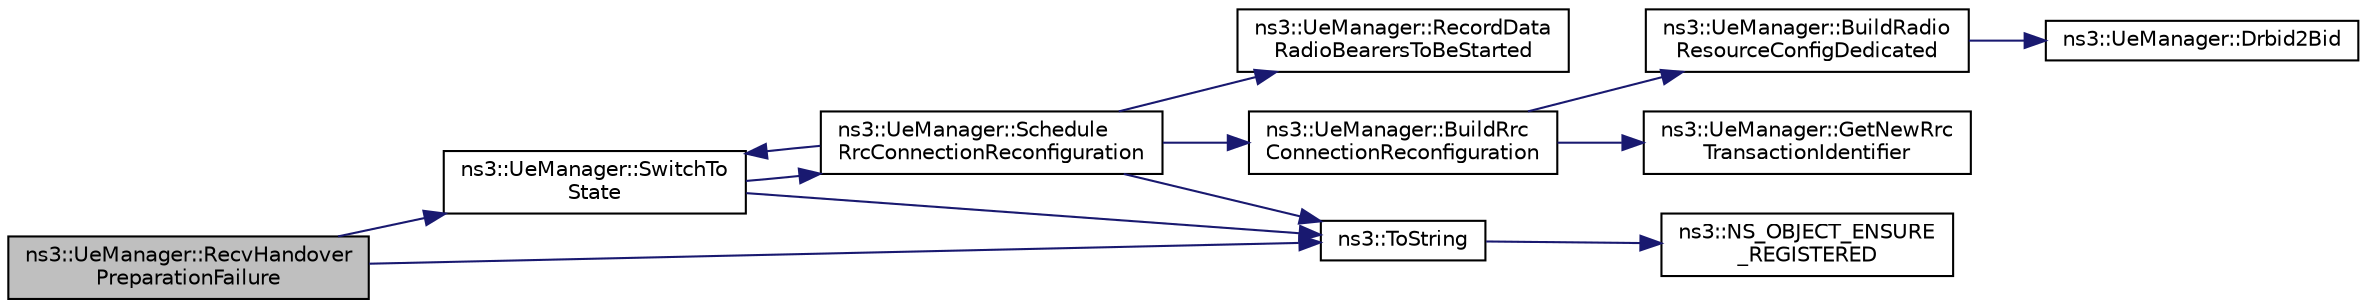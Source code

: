 digraph "ns3::UeManager::RecvHandoverPreparationFailure"
{
  edge [fontname="Helvetica",fontsize="10",labelfontname="Helvetica",labelfontsize="10"];
  node [fontname="Helvetica",fontsize="10",shape=record];
  rankdir="LR";
  Node1 [label="ns3::UeManager::RecvHandover\lPreparationFailure",height=0.2,width=0.4,color="black", fillcolor="grey75", style="filled", fontcolor="black"];
  Node1 -> Node2 [color="midnightblue",fontsize="10",style="solid"];
  Node2 [label="ns3::UeManager::SwitchTo\lState",height=0.2,width=0.4,color="black", fillcolor="white", style="filled",URL="$de/d99/classns3_1_1UeManager.html#af2b5ad90fc6f16ffc4a91fbe8a522472"];
  Node2 -> Node3 [color="midnightblue",fontsize="10",style="solid"];
  Node3 [label="ns3::ToString",height=0.2,width=0.4,color="black", fillcolor="white", style="filled",URL="$d7/d2e/namespacens3.html#a3d1f7e1bec1972e2ae8d64673fcfcd9c"];
  Node3 -> Node4 [color="midnightblue",fontsize="10",style="solid"];
  Node4 [label="ns3::NS_OBJECT_ENSURE\l_REGISTERED",height=0.2,width=0.4,color="black", fillcolor="white", style="filled",URL="$d7/d2e/namespacens3.html#ac633cbd86ee5879afd4312a843a9ff8c"];
  Node2 -> Node5 [color="midnightblue",fontsize="10",style="solid"];
  Node5 [label="ns3::UeManager::Schedule\lRrcConnectionReconfiguration",height=0.2,width=0.4,color="black", fillcolor="white", style="filled",URL="$de/d99/classns3_1_1UeManager.html#add763d882c14c2f1414167668f6ca095"];
  Node5 -> Node3 [color="midnightblue",fontsize="10",style="solid"];
  Node5 -> Node6 [color="midnightblue",fontsize="10",style="solid"];
  Node6 [label="ns3::UeManager::BuildRrc\lConnectionReconfiguration",height=0.2,width=0.4,color="black", fillcolor="white", style="filled",URL="$de/d99/classns3_1_1UeManager.html#a41bd82649d9703e339e3fe988f922a5f"];
  Node6 -> Node7 [color="midnightblue",fontsize="10",style="solid"];
  Node7 [label="ns3::UeManager::GetNewRrc\lTransactionIdentifier",height=0.2,width=0.4,color="black", fillcolor="white", style="filled",URL="$de/d99/classns3_1_1UeManager.html#a87e1b280b80dbd9e1aa0f91994882057"];
  Node6 -> Node8 [color="midnightblue",fontsize="10",style="solid"];
  Node8 [label="ns3::UeManager::BuildRadio\lResourceConfigDedicated",height=0.2,width=0.4,color="black", fillcolor="white", style="filled",URL="$de/d99/classns3_1_1UeManager.html#ad5933233e726bf7443714ecb261358f0"];
  Node8 -> Node9 [color="midnightblue",fontsize="10",style="solid"];
  Node9 [label="ns3::UeManager::Drbid2Bid",height=0.2,width=0.4,color="black", fillcolor="white", style="filled",URL="$de/d99/classns3_1_1UeManager.html#a7f9cf28eee4b60f195e9f4577a8a3a35"];
  Node5 -> Node10 [color="midnightblue",fontsize="10",style="solid"];
  Node10 [label="ns3::UeManager::RecordData\lRadioBearersToBeStarted",height=0.2,width=0.4,color="black", fillcolor="white", style="filled",URL="$de/d99/classns3_1_1UeManager.html#a104d92b26b4b7fe93099d74080f62ae3"];
  Node5 -> Node2 [color="midnightblue",fontsize="10",style="solid"];
  Node1 -> Node3 [color="midnightblue",fontsize="10",style="solid"];
}
